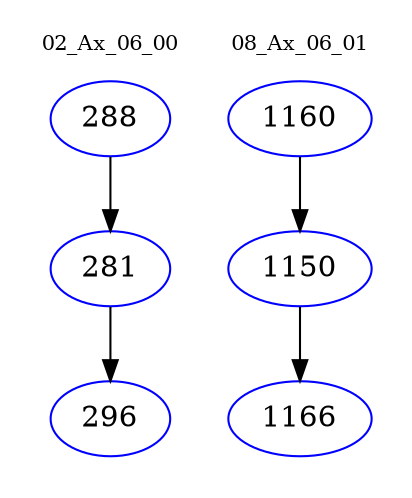 digraph{
subgraph cluster_0 {
color = white
label = "02_Ax_06_00";
fontsize=10;
T0_288 [label="288", color="blue"]
T0_288 -> T0_281 [color="black"]
T0_281 [label="281", color="blue"]
T0_281 -> T0_296 [color="black"]
T0_296 [label="296", color="blue"]
}
subgraph cluster_1 {
color = white
label = "08_Ax_06_01";
fontsize=10;
T1_1160 [label="1160", color="blue"]
T1_1160 -> T1_1150 [color="black"]
T1_1150 [label="1150", color="blue"]
T1_1150 -> T1_1166 [color="black"]
T1_1166 [label="1166", color="blue"]
}
}
